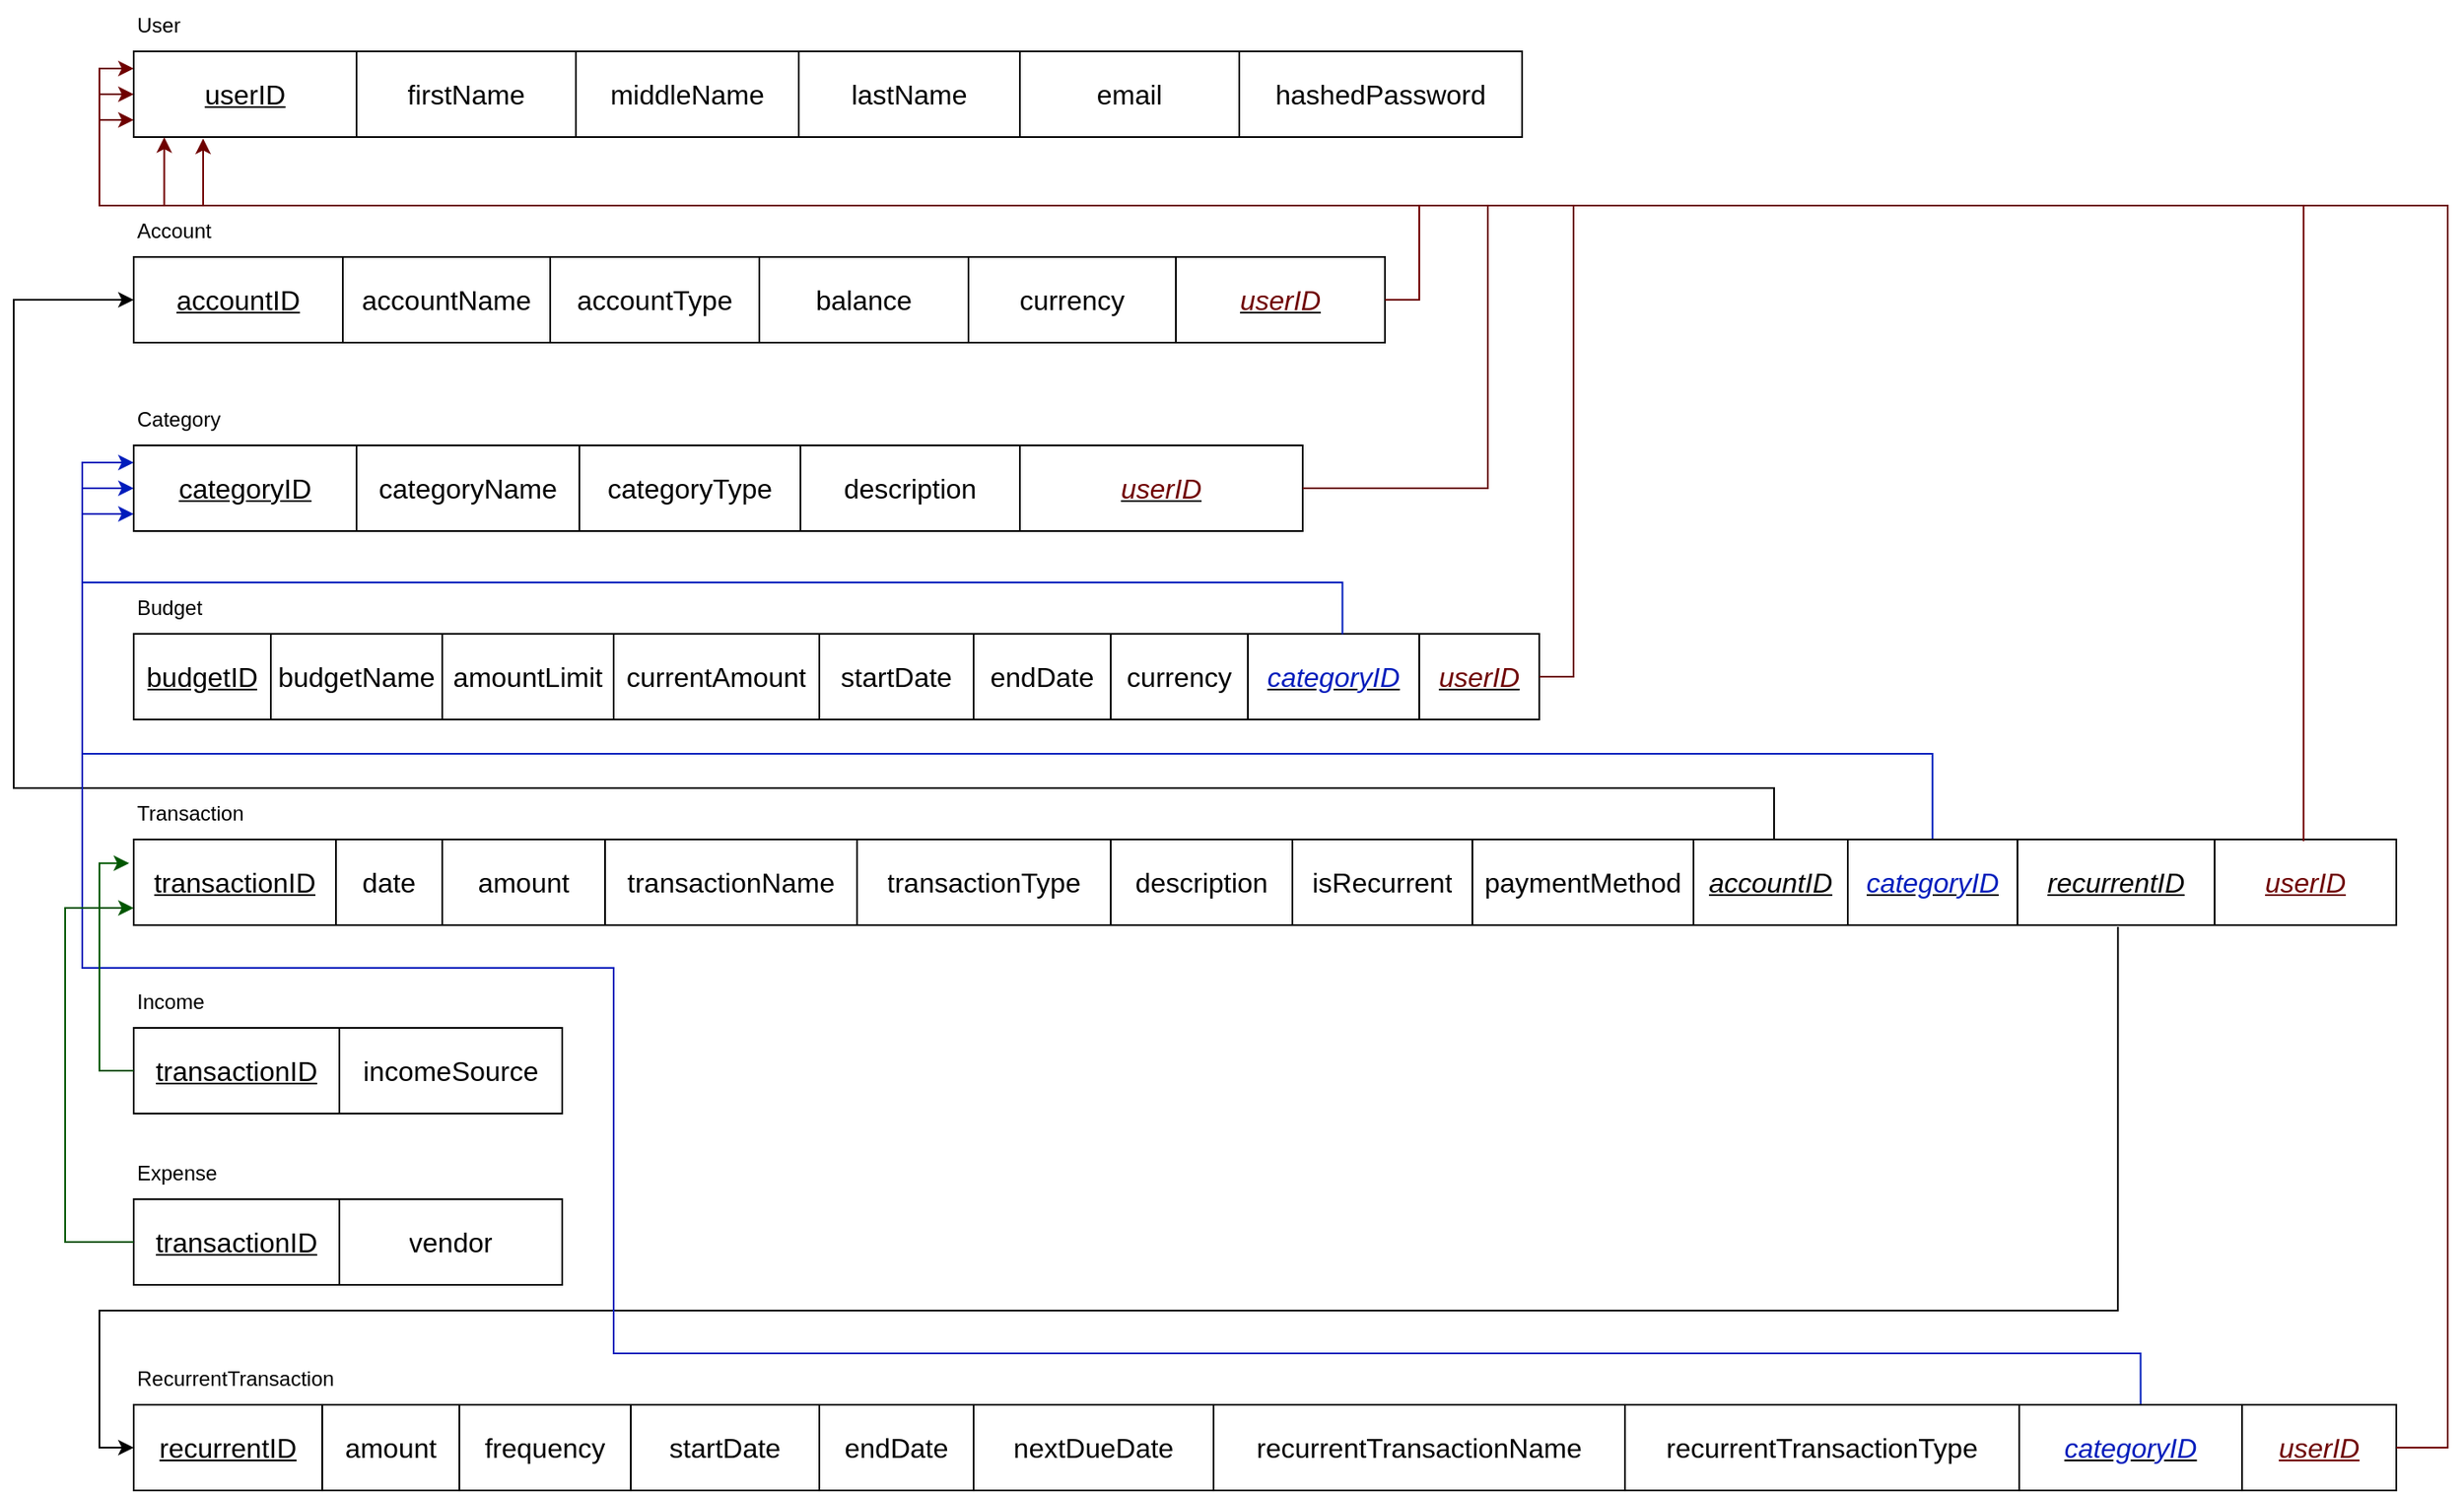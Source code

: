 <mxfile version="28.2.1">
  <diagram name="Page-1" id="-Z8uPkYC_VJc0NKGcOIi">
    <mxGraphModel dx="2951" dy="1584" grid="1" gridSize="10" guides="1" tooltips="1" connect="1" arrows="1" fold="1" page="1" pageScale="1" pageWidth="1920" pageHeight="1200" math="0" shadow="0">
      <root>
        <mxCell id="0" />
        <mxCell id="1" parent="0" />
        <mxCell id="GvEmqiyRO5GbLfrJit3r-1" value="" style="shape=table;startSize=0;container=1;collapsible=0;childLayout=tableLayout;fontSize=16;fontStyle=2" vertex="1" parent="1">
          <mxGeometry x="320" y="315" width="730" height="50" as="geometry" />
        </mxCell>
        <mxCell id="GvEmqiyRO5GbLfrJit3r-2" value="" style="shape=tableRow;horizontal=0;startSize=0;swimlaneHead=0;swimlaneBody=0;strokeColor=inherit;top=0;left=0;bottom=0;right=0;collapsible=0;dropTarget=0;fillColor=none;points=[[0,0.5],[1,0.5]];portConstraint=eastwest;fontSize=16;" vertex="1" parent="GvEmqiyRO5GbLfrJit3r-1">
          <mxGeometry width="730" height="50" as="geometry" />
        </mxCell>
        <mxCell id="GvEmqiyRO5GbLfrJit3r-3" value="&lt;font&gt;&lt;u&gt;accountID&lt;/u&gt;&lt;/font&gt;" style="shape=partialRectangle;html=1;whiteSpace=wrap;connectable=0;strokeColor=inherit;overflow=hidden;fillColor=none;top=0;left=0;bottom=0;right=0;pointerEvents=1;fontSize=16;" vertex="1" parent="GvEmqiyRO5GbLfrJit3r-2">
          <mxGeometry width="122" height="50" as="geometry">
            <mxRectangle width="122" height="50" as="alternateBounds" />
          </mxGeometry>
        </mxCell>
        <mxCell id="GvEmqiyRO5GbLfrJit3r-4" value="accountName" style="shape=partialRectangle;html=1;whiteSpace=wrap;connectable=0;strokeColor=inherit;overflow=hidden;fillColor=none;top=0;left=0;bottom=0;right=0;pointerEvents=1;fontSize=16;" vertex="1" parent="GvEmqiyRO5GbLfrJit3r-2">
          <mxGeometry x="122" width="121" height="50" as="geometry">
            <mxRectangle width="121" height="50" as="alternateBounds" />
          </mxGeometry>
        </mxCell>
        <mxCell id="GvEmqiyRO5GbLfrJit3r-5" value="accountType" style="shape=partialRectangle;html=1;whiteSpace=wrap;connectable=0;strokeColor=inherit;overflow=hidden;fillColor=none;top=0;left=0;bottom=0;right=0;pointerEvents=1;fontSize=16;" vertex="1" parent="GvEmqiyRO5GbLfrJit3r-2">
          <mxGeometry x="243" width="122" height="50" as="geometry">
            <mxRectangle width="122" height="50" as="alternateBounds" />
          </mxGeometry>
        </mxCell>
        <mxCell id="GvEmqiyRO5GbLfrJit3r-14" value="balance" style="shape=partialRectangle;html=1;whiteSpace=wrap;connectable=0;strokeColor=inherit;overflow=hidden;fillColor=none;top=0;left=0;bottom=0;right=0;pointerEvents=1;fontSize=16;" vertex="1" parent="GvEmqiyRO5GbLfrJit3r-2">
          <mxGeometry x="365" width="122" height="50" as="geometry">
            <mxRectangle width="122" height="50" as="alternateBounds" />
          </mxGeometry>
        </mxCell>
        <mxCell id="GvEmqiyRO5GbLfrJit3r-15" value="currency" style="shape=partialRectangle;html=1;whiteSpace=wrap;connectable=0;strokeColor=inherit;overflow=hidden;fillColor=none;top=0;left=0;bottom=0;right=0;pointerEvents=1;fontSize=16;" vertex="1" parent="GvEmqiyRO5GbLfrJit3r-2">
          <mxGeometry x="487" width="121" height="50" as="geometry">
            <mxRectangle width="121" height="50" as="alternateBounds" />
          </mxGeometry>
        </mxCell>
        <mxCell id="GvEmqiyRO5GbLfrJit3r-16" value="&lt;i&gt;&lt;u&gt;&lt;font style=&quot;color: rgb(111, 0, 0);&quot;&gt;userID&lt;/font&gt;&lt;/u&gt;&lt;/i&gt;" style="shape=partialRectangle;html=1;whiteSpace=wrap;connectable=0;strokeColor=inherit;overflow=hidden;fillColor=none;top=0;left=0;bottom=0;right=0;pointerEvents=1;fontSize=16;" vertex="1" parent="GvEmqiyRO5GbLfrJit3r-2">
          <mxGeometry x="608" width="122" height="50" as="geometry">
            <mxRectangle width="122" height="50" as="alternateBounds" />
          </mxGeometry>
        </mxCell>
        <mxCell id="GvEmqiyRO5GbLfrJit3r-17" value="" style="shape=table;startSize=0;container=1;collapsible=0;childLayout=tableLayout;fontSize=16;fontStyle=2" vertex="1" parent="1">
          <mxGeometry x="320" y="195" width="810" height="50" as="geometry" />
        </mxCell>
        <mxCell id="GvEmqiyRO5GbLfrJit3r-18" value="" style="shape=tableRow;horizontal=0;startSize=0;swimlaneHead=0;swimlaneBody=0;strokeColor=inherit;top=0;left=0;bottom=0;right=0;collapsible=0;dropTarget=0;fillColor=none;points=[[0,0.5],[1,0.5]];portConstraint=eastwest;fontSize=16;" vertex="1" parent="GvEmqiyRO5GbLfrJit3r-17">
          <mxGeometry width="810" height="50" as="geometry" />
        </mxCell>
        <mxCell id="GvEmqiyRO5GbLfrJit3r-19" value="&lt;u&gt;userID&lt;/u&gt;" style="shape=partialRectangle;html=1;whiteSpace=wrap;connectable=0;strokeColor=inherit;overflow=hidden;fillColor=none;top=0;left=0;bottom=0;right=0;pointerEvents=1;fontSize=16;" vertex="1" parent="GvEmqiyRO5GbLfrJit3r-18">
          <mxGeometry width="130" height="50" as="geometry">
            <mxRectangle width="130" height="50" as="alternateBounds" />
          </mxGeometry>
        </mxCell>
        <mxCell id="GvEmqiyRO5GbLfrJit3r-20" value="firstName" style="shape=partialRectangle;html=1;whiteSpace=wrap;connectable=0;strokeColor=inherit;overflow=hidden;fillColor=none;top=0;left=0;bottom=0;right=0;pointerEvents=1;fontSize=16;" vertex="1" parent="GvEmqiyRO5GbLfrJit3r-18">
          <mxGeometry x="130" width="128" height="50" as="geometry">
            <mxRectangle width="128" height="50" as="alternateBounds" />
          </mxGeometry>
        </mxCell>
        <mxCell id="GvEmqiyRO5GbLfrJit3r-21" value="middleName" style="shape=partialRectangle;html=1;whiteSpace=wrap;connectable=0;strokeColor=inherit;overflow=hidden;fillColor=none;top=0;left=0;bottom=0;right=0;pointerEvents=1;fontSize=16;" vertex="1" parent="GvEmqiyRO5GbLfrJit3r-18">
          <mxGeometry x="258" width="130" height="50" as="geometry">
            <mxRectangle width="130" height="50" as="alternateBounds" />
          </mxGeometry>
        </mxCell>
        <mxCell id="GvEmqiyRO5GbLfrJit3r-22" value="lastName" style="shape=partialRectangle;html=1;whiteSpace=wrap;connectable=0;strokeColor=inherit;overflow=hidden;fillColor=none;top=0;left=0;bottom=0;right=0;pointerEvents=1;fontSize=16;" vertex="1" parent="GvEmqiyRO5GbLfrJit3r-18">
          <mxGeometry x="388" width="129" height="50" as="geometry">
            <mxRectangle width="129" height="50" as="alternateBounds" />
          </mxGeometry>
        </mxCell>
        <mxCell id="GvEmqiyRO5GbLfrJit3r-23" value="email" style="shape=partialRectangle;html=1;whiteSpace=wrap;connectable=0;strokeColor=inherit;overflow=hidden;fillColor=none;top=0;left=0;bottom=0;right=0;pointerEvents=1;fontSize=16;" vertex="1" parent="GvEmqiyRO5GbLfrJit3r-18">
          <mxGeometry x="517" width="128" height="50" as="geometry">
            <mxRectangle width="128" height="50" as="alternateBounds" />
          </mxGeometry>
        </mxCell>
        <mxCell id="GvEmqiyRO5GbLfrJit3r-24" value="hashedPassword" style="shape=partialRectangle;html=1;whiteSpace=wrap;connectable=0;strokeColor=inherit;overflow=hidden;fillColor=none;top=0;left=0;bottom=0;right=0;pointerEvents=1;fontSize=16;" vertex="1" parent="GvEmqiyRO5GbLfrJit3r-18">
          <mxGeometry x="645" width="165" height="50" as="geometry">
            <mxRectangle width="165" height="50" as="alternateBounds" />
          </mxGeometry>
        </mxCell>
        <mxCell id="GvEmqiyRO5GbLfrJit3r-26" value="" style="shape=table;startSize=0;container=1;collapsible=0;childLayout=tableLayout;fontSize=16;fontStyle=2" vertex="1" parent="1">
          <mxGeometry x="320" y="425" width="682" height="50" as="geometry" />
        </mxCell>
        <mxCell id="GvEmqiyRO5GbLfrJit3r-27" value="" style="shape=tableRow;horizontal=0;startSize=0;swimlaneHead=0;swimlaneBody=0;strokeColor=inherit;top=0;left=0;bottom=0;right=0;collapsible=0;dropTarget=0;fillColor=none;points=[[0,0.5],[1,0.5]];portConstraint=eastwest;fontSize=16;" vertex="1" parent="GvEmqiyRO5GbLfrJit3r-26">
          <mxGeometry width="682" height="50" as="geometry" />
        </mxCell>
        <mxCell id="GvEmqiyRO5GbLfrJit3r-28" value="&lt;u&gt;categoryID&lt;/u&gt;" style="shape=partialRectangle;html=1;whiteSpace=wrap;connectable=0;strokeColor=inherit;overflow=hidden;fillColor=none;top=0;left=0;bottom=0;right=0;pointerEvents=1;fontSize=16;" vertex="1" parent="GvEmqiyRO5GbLfrJit3r-27">
          <mxGeometry width="130" height="50" as="geometry">
            <mxRectangle width="130" height="50" as="alternateBounds" />
          </mxGeometry>
        </mxCell>
        <mxCell id="GvEmqiyRO5GbLfrJit3r-30" value="categoryName" style="shape=partialRectangle;html=1;whiteSpace=wrap;connectable=0;strokeColor=inherit;overflow=hidden;fillColor=none;top=0;left=0;bottom=0;right=0;pointerEvents=1;fontSize=16;" vertex="1" parent="GvEmqiyRO5GbLfrJit3r-27">
          <mxGeometry x="130" width="130" height="50" as="geometry">
            <mxRectangle width="130" height="50" as="alternateBounds" />
          </mxGeometry>
        </mxCell>
        <mxCell id="GvEmqiyRO5GbLfrJit3r-31" value="categoryType" style="shape=partialRectangle;html=1;whiteSpace=wrap;connectable=0;strokeColor=inherit;overflow=hidden;fillColor=none;top=0;left=0;bottom=0;right=0;pointerEvents=1;fontSize=16;" vertex="1" parent="GvEmqiyRO5GbLfrJit3r-27">
          <mxGeometry x="260" width="129" height="50" as="geometry">
            <mxRectangle width="129" height="50" as="alternateBounds" />
          </mxGeometry>
        </mxCell>
        <mxCell id="GvEmqiyRO5GbLfrJit3r-32" value="description" style="shape=partialRectangle;html=1;whiteSpace=wrap;connectable=0;strokeColor=inherit;overflow=hidden;fillColor=none;top=0;left=0;bottom=0;right=0;pointerEvents=1;fontSize=16;" vertex="1" parent="GvEmqiyRO5GbLfrJit3r-27">
          <mxGeometry x="389" width="128" height="50" as="geometry">
            <mxRectangle width="128" height="50" as="alternateBounds" />
          </mxGeometry>
        </mxCell>
        <mxCell id="GvEmqiyRO5GbLfrJit3r-33" value="&lt;i&gt;&lt;u&gt;&lt;font style=&quot;color: rgb(111, 0, 0);&quot;&gt;userID&lt;/font&gt;&lt;/u&gt;&lt;/i&gt;" style="shape=partialRectangle;html=1;whiteSpace=wrap;connectable=0;strokeColor=inherit;overflow=hidden;fillColor=none;top=0;left=0;bottom=0;right=0;pointerEvents=1;fontSize=16;" vertex="1" parent="GvEmqiyRO5GbLfrJit3r-27">
          <mxGeometry x="517" width="165" height="50" as="geometry">
            <mxRectangle width="165" height="50" as="alternateBounds" />
          </mxGeometry>
        </mxCell>
        <mxCell id="GvEmqiyRO5GbLfrJit3r-34" value="" style="shape=table;startSize=0;container=1;collapsible=0;childLayout=tableLayout;fontSize=16;fontStyle=0" vertex="1" parent="1">
          <mxGeometry x="320" y="535" width="820" height="50" as="geometry" />
        </mxCell>
        <mxCell id="GvEmqiyRO5GbLfrJit3r-35" value="" style="shape=tableRow;horizontal=0;startSize=0;swimlaneHead=0;swimlaneBody=0;strokeColor=inherit;top=0;left=0;bottom=0;right=0;collapsible=0;dropTarget=0;fillColor=none;points=[[0,0.5],[1,0.5]];portConstraint=eastwest;fontSize=16;" vertex="1" parent="GvEmqiyRO5GbLfrJit3r-34">
          <mxGeometry width="820" height="50" as="geometry" />
        </mxCell>
        <mxCell id="GvEmqiyRO5GbLfrJit3r-36" value="&lt;u&gt;budgetID&lt;/u&gt;" style="shape=partialRectangle;html=1;whiteSpace=wrap;connectable=0;strokeColor=inherit;overflow=hidden;fillColor=none;top=0;left=0;bottom=0;right=0;pointerEvents=1;fontSize=16;" vertex="1" parent="GvEmqiyRO5GbLfrJit3r-35">
          <mxGeometry width="80" height="50" as="geometry">
            <mxRectangle width="80" height="50" as="alternateBounds" />
          </mxGeometry>
        </mxCell>
        <mxCell id="GvEmqiyRO5GbLfrJit3r-37" value="budgetName" style="shape=partialRectangle;html=1;whiteSpace=wrap;connectable=0;strokeColor=inherit;overflow=hidden;fillColor=none;top=0;left=0;bottom=0;right=0;pointerEvents=1;fontSize=16;" vertex="1" parent="GvEmqiyRO5GbLfrJit3r-35">
          <mxGeometry x="80" width="100" height="50" as="geometry">
            <mxRectangle width="100" height="50" as="alternateBounds" />
          </mxGeometry>
        </mxCell>
        <mxCell id="GvEmqiyRO5GbLfrJit3r-38" value="amountLimit" style="shape=partialRectangle;html=1;whiteSpace=wrap;connectable=0;strokeColor=inherit;overflow=hidden;fillColor=none;top=0;left=0;bottom=0;right=0;pointerEvents=1;fontSize=16;" vertex="1" parent="GvEmqiyRO5GbLfrJit3r-35">
          <mxGeometry x="180" width="100" height="50" as="geometry">
            <mxRectangle width="100" height="50" as="alternateBounds" />
          </mxGeometry>
        </mxCell>
        <mxCell id="GvEmqiyRO5GbLfrJit3r-39" value="currentAmount" style="shape=partialRectangle;html=1;whiteSpace=wrap;connectable=0;strokeColor=inherit;overflow=hidden;fillColor=none;top=0;left=0;bottom=0;right=0;pointerEvents=1;fontSize=16;" vertex="1" parent="GvEmqiyRO5GbLfrJit3r-35">
          <mxGeometry x="280" width="120" height="50" as="geometry">
            <mxRectangle width="120" height="50" as="alternateBounds" />
          </mxGeometry>
        </mxCell>
        <mxCell id="GvEmqiyRO5GbLfrJit3r-40" value="startDate" style="shape=partialRectangle;html=1;whiteSpace=wrap;connectable=0;strokeColor=inherit;overflow=hidden;fillColor=none;top=0;left=0;bottom=0;right=0;pointerEvents=1;fontSize=16;" vertex="1" parent="GvEmqiyRO5GbLfrJit3r-35">
          <mxGeometry x="400" width="90" height="50" as="geometry">
            <mxRectangle width="90" height="50" as="alternateBounds" />
          </mxGeometry>
        </mxCell>
        <mxCell id="GvEmqiyRO5GbLfrJit3r-41" value="endDate" style="shape=partialRectangle;html=1;whiteSpace=wrap;connectable=0;strokeColor=inherit;overflow=hidden;fillColor=none;top=0;left=0;bottom=0;right=0;pointerEvents=1;fontSize=16;" vertex="1" parent="GvEmqiyRO5GbLfrJit3r-35">
          <mxGeometry x="490" width="80" height="50" as="geometry">
            <mxRectangle width="80" height="50" as="alternateBounds" />
          </mxGeometry>
        </mxCell>
        <mxCell id="GvEmqiyRO5GbLfrJit3r-42" value="currency" style="shape=partialRectangle;html=1;whiteSpace=wrap;connectable=0;strokeColor=inherit;overflow=hidden;fillColor=none;top=0;left=0;bottom=0;right=0;pointerEvents=1;fontSize=16;" vertex="1" parent="GvEmqiyRO5GbLfrJit3r-35">
          <mxGeometry x="570" width="80" height="50" as="geometry">
            <mxRectangle width="80" height="50" as="alternateBounds" />
          </mxGeometry>
        </mxCell>
        <mxCell id="GvEmqiyRO5GbLfrJit3r-43" value="&lt;i&gt;&lt;u&gt;&lt;font style=&quot;color: rgb(0, 29, 188);&quot;&gt;categoryID&lt;/font&gt;&lt;/u&gt;&lt;/i&gt;" style="shape=partialRectangle;html=1;whiteSpace=wrap;connectable=0;strokeColor=inherit;overflow=hidden;fillColor=none;top=0;left=0;bottom=0;right=0;pointerEvents=1;fontSize=16;" vertex="1" parent="GvEmqiyRO5GbLfrJit3r-35">
          <mxGeometry x="650" width="100" height="50" as="geometry">
            <mxRectangle width="100" height="50" as="alternateBounds" />
          </mxGeometry>
        </mxCell>
        <mxCell id="GvEmqiyRO5GbLfrJit3r-44" value="&lt;i&gt;&lt;u&gt;&lt;font style=&quot;color: rgb(111, 0, 0);&quot;&gt;userID&lt;/font&gt;&lt;/u&gt;&lt;/i&gt;" style="shape=partialRectangle;html=1;whiteSpace=wrap;connectable=0;strokeColor=inherit;overflow=hidden;fillColor=none;top=0;left=0;bottom=0;right=0;pointerEvents=1;fontSize=16;" vertex="1" parent="GvEmqiyRO5GbLfrJit3r-35">
          <mxGeometry x="750" width="70" height="50" as="geometry">
            <mxRectangle width="70" height="50" as="alternateBounds" />
          </mxGeometry>
        </mxCell>
        <mxCell id="GvEmqiyRO5GbLfrJit3r-106" style="edgeStyle=orthogonalEdgeStyle;rounded=0;orthogonalLoop=1;jettySize=auto;html=1;exitX=0.877;exitY=1.02;exitDx=0;exitDy=0;exitPerimeter=0;" edge="1" parent="1" source="GvEmqiyRO5GbLfrJit3r-46" target="GvEmqiyRO5GbLfrJit3r-84">
          <mxGeometry relative="1" as="geometry">
            <Array as="points">
              <mxPoint x="1478" y="930" />
              <mxPoint x="300" y="930" />
              <mxPoint x="300" y="1010" />
            </Array>
          </mxGeometry>
        </mxCell>
        <mxCell id="GvEmqiyRO5GbLfrJit3r-107" style="edgeStyle=orthogonalEdgeStyle;rounded=0;orthogonalLoop=1;jettySize=auto;html=1;entryX=0;entryY=0.2;entryDx=0;entryDy=0;exitX=0.795;exitY=0.004;exitDx=0;exitDy=0;exitPerimeter=0;entryPerimeter=0;fillColor=#0050ef;strokeColor=#001DBC;" edge="1" parent="1" source="GvEmqiyRO5GbLfrJit3r-46" target="GvEmqiyRO5GbLfrJit3r-27">
          <mxGeometry relative="1" as="geometry">
            <Array as="points">
              <mxPoint x="1369" y="605" />
              <mxPoint x="290" y="605" />
              <mxPoint x="290" y="435" />
            </Array>
          </mxGeometry>
        </mxCell>
        <mxCell id="GvEmqiyRO5GbLfrJit3r-109" style="edgeStyle=orthogonalEdgeStyle;rounded=0;orthogonalLoop=1;jettySize=auto;html=1;entryX=0;entryY=0.5;entryDx=0;entryDy=0;exitX=0.725;exitY=0.016;exitDx=0;exitDy=0;exitPerimeter=0;" edge="1" parent="1" source="GvEmqiyRO5GbLfrJit3r-46" target="GvEmqiyRO5GbLfrJit3r-2">
          <mxGeometry relative="1" as="geometry">
            <Array as="points">
              <mxPoint x="1277" y="625" />
              <mxPoint x="250" y="625" />
              <mxPoint x="250" y="340" />
            </Array>
          </mxGeometry>
        </mxCell>
        <mxCell id="GvEmqiyRO5GbLfrJit3r-45" value="" style="shape=table;startSize=0;container=1;collapsible=0;childLayout=tableLayout;fontSize=16;fontStyle=0" vertex="1" parent="1">
          <mxGeometry x="320" y="655" width="1320" height="50" as="geometry" />
        </mxCell>
        <mxCell id="GvEmqiyRO5GbLfrJit3r-46" value="" style="shape=tableRow;horizontal=0;startSize=0;swimlaneHead=0;swimlaneBody=0;strokeColor=inherit;top=0;left=0;bottom=0;right=0;collapsible=0;dropTarget=0;fillColor=none;points=[[0,0.5],[1,0.5]];portConstraint=eastwest;fontSize=16;" vertex="1" parent="GvEmqiyRO5GbLfrJit3r-45">
          <mxGeometry width="1320" height="50" as="geometry" />
        </mxCell>
        <mxCell id="GvEmqiyRO5GbLfrJit3r-47" value="&lt;u&gt;transactionID&lt;/u&gt;" style="shape=partialRectangle;html=1;whiteSpace=wrap;connectable=0;strokeColor=inherit;overflow=hidden;fillColor=none;top=0;left=0;bottom=0;right=0;pointerEvents=1;fontSize=16;" vertex="1" parent="GvEmqiyRO5GbLfrJit3r-46">
          <mxGeometry width="118" height="50" as="geometry">
            <mxRectangle width="118" height="50" as="alternateBounds" />
          </mxGeometry>
        </mxCell>
        <mxCell id="GvEmqiyRO5GbLfrJit3r-48" value="date" style="shape=partialRectangle;html=1;whiteSpace=wrap;connectable=0;strokeColor=inherit;overflow=hidden;fillColor=none;top=0;left=0;bottom=0;right=0;pointerEvents=1;fontSize=16;" vertex="1" parent="GvEmqiyRO5GbLfrJit3r-46">
          <mxGeometry x="118" width="62" height="50" as="geometry">
            <mxRectangle width="62" height="50" as="alternateBounds" />
          </mxGeometry>
        </mxCell>
        <mxCell id="GvEmqiyRO5GbLfrJit3r-49" value="amount" style="shape=partialRectangle;html=1;whiteSpace=wrap;connectable=0;strokeColor=inherit;overflow=hidden;fillColor=none;top=0;left=0;bottom=0;right=0;pointerEvents=1;fontSize=16;" vertex="1" parent="GvEmqiyRO5GbLfrJit3r-46">
          <mxGeometry x="180" width="95" height="50" as="geometry">
            <mxRectangle width="95" height="50" as="alternateBounds" />
          </mxGeometry>
        </mxCell>
        <mxCell id="GvEmqiyRO5GbLfrJit3r-50" value="transactionName" style="shape=partialRectangle;html=1;whiteSpace=wrap;connectable=0;strokeColor=inherit;overflow=hidden;fillColor=none;top=0;left=0;bottom=0;right=0;pointerEvents=1;fontSize=16;" vertex="1" parent="GvEmqiyRO5GbLfrJit3r-46">
          <mxGeometry x="275" width="147" height="50" as="geometry">
            <mxRectangle width="147" height="50" as="alternateBounds" />
          </mxGeometry>
        </mxCell>
        <mxCell id="GvEmqiyRO5GbLfrJit3r-51" value="transactionType" style="shape=partialRectangle;html=1;whiteSpace=wrap;connectable=0;strokeColor=inherit;overflow=hidden;fillColor=none;top=0;left=0;bottom=0;right=0;pointerEvents=1;fontSize=16;" vertex="1" parent="GvEmqiyRO5GbLfrJit3r-46">
          <mxGeometry x="422" width="148" height="50" as="geometry">
            <mxRectangle width="148" height="50" as="alternateBounds" />
          </mxGeometry>
        </mxCell>
        <mxCell id="GvEmqiyRO5GbLfrJit3r-52" value="description" style="shape=partialRectangle;html=1;whiteSpace=wrap;connectable=0;strokeColor=inherit;overflow=hidden;fillColor=none;top=0;left=0;bottom=0;right=0;pointerEvents=1;fontSize=16;" vertex="1" parent="GvEmqiyRO5GbLfrJit3r-46">
          <mxGeometry x="570" width="106" height="50" as="geometry">
            <mxRectangle width="106" height="50" as="alternateBounds" />
          </mxGeometry>
        </mxCell>
        <mxCell id="GvEmqiyRO5GbLfrJit3r-114" value="isRecurrent" style="shape=partialRectangle;html=1;whiteSpace=wrap;connectable=0;strokeColor=inherit;overflow=hidden;fillColor=none;top=0;left=0;bottom=0;right=0;pointerEvents=1;fontSize=16;" vertex="1" parent="GvEmqiyRO5GbLfrJit3r-46">
          <mxGeometry x="676" width="105" height="50" as="geometry">
            <mxRectangle width="105" height="50" as="alternateBounds" />
          </mxGeometry>
        </mxCell>
        <mxCell id="GvEmqiyRO5GbLfrJit3r-113" value="paymentMethod" style="shape=partialRectangle;html=1;whiteSpace=wrap;connectable=0;strokeColor=inherit;overflow=hidden;fillColor=none;top=0;left=0;bottom=0;right=0;pointerEvents=1;fontSize=16;" vertex="1" parent="GvEmqiyRO5GbLfrJit3r-46">
          <mxGeometry x="781" width="129" height="50" as="geometry">
            <mxRectangle width="129" height="50" as="alternateBounds" />
          </mxGeometry>
        </mxCell>
        <mxCell id="GvEmqiyRO5GbLfrJit3r-53" value="&lt;i style=&quot;&quot;&gt;&lt;u style=&quot;&quot;&gt;accountID&lt;/u&gt;&lt;/i&gt;" style="shape=partialRectangle;html=1;whiteSpace=wrap;connectable=0;strokeColor=inherit;overflow=hidden;fillColor=none;top=0;left=0;bottom=0;right=0;pointerEvents=1;fontSize=16;" vertex="1" parent="GvEmqiyRO5GbLfrJit3r-46">
          <mxGeometry x="910" width="90" height="50" as="geometry">
            <mxRectangle width="90" height="50" as="alternateBounds" />
          </mxGeometry>
        </mxCell>
        <mxCell id="GvEmqiyRO5GbLfrJit3r-54" value="&lt;i&gt;&lt;u&gt;&lt;font style=&quot;color: rgb(0, 29, 188);&quot;&gt;categoryID&lt;/font&gt;&lt;/u&gt;&lt;/i&gt;" style="shape=partialRectangle;html=1;whiteSpace=wrap;connectable=0;strokeColor=inherit;overflow=hidden;fillColor=none;top=0;left=0;bottom=0;right=0;pointerEvents=1;fontSize=16;" vertex="1" parent="GvEmqiyRO5GbLfrJit3r-46">
          <mxGeometry x="1000" width="99" height="50" as="geometry">
            <mxRectangle width="99" height="50" as="alternateBounds" />
          </mxGeometry>
        </mxCell>
        <mxCell id="GvEmqiyRO5GbLfrJit3r-55" value="&lt;u&gt;&lt;i&gt;recurrentID&lt;/i&gt;&lt;/u&gt;" style="shape=partialRectangle;html=1;whiteSpace=wrap;connectable=0;strokeColor=inherit;overflow=hidden;fillColor=none;top=0;left=0;bottom=0;right=0;pointerEvents=1;fontSize=16;" vertex="1" parent="GvEmqiyRO5GbLfrJit3r-46">
          <mxGeometry x="1099" width="115" height="50" as="geometry">
            <mxRectangle width="115" height="50" as="alternateBounds" />
          </mxGeometry>
        </mxCell>
        <mxCell id="GvEmqiyRO5GbLfrJit3r-62" value="&lt;span style=&quot;font-family: monospace; font-size: 0px; text-align: start; text-wrap-mode: nowrap;&quot;&gt;&lt;font style=&quot;color: rgb(111, 0, 0);&quot;&gt;&lt;i style=&quot;font-family: Helvetica; font-size: 16px; text-align: center; text-wrap-mode: wrap;&quot;&gt;&lt;u style=&quot;&quot;&gt;userID&lt;/u&gt;&lt;/i&gt;3CmxGraphModel%3E%3Croot%3E%3CmxCell%20id%3D%220%22%2F%3E%3CmxCell%20id%3D%221%22%20parent%3D%220%22%2F%3E%3CmxCell%20id%3D%222%22%20value%3D%22%26lt%3Bi%26gt%3B%26lt%3Bu%26gt%3BuserID%26lt%3B%2Fu%26gt%3B%26lt%3B%2Fi%26gt%3B%22%20style%3D%22shape%3DpartialRectangle%3Bhtml%3D1%3BwhiteSpace%3Dwrap%3Bconnectable%3D0%3BstrokeColor%3Dinherit%3Boverflow%3Dhidden%3BfillColor%3Dnone%3Btop%3D0%3Bleft%3D0%3Bbottom%3D0%3Bright%3D0%3BpointerEvents%3D1%3BfontSize%3D16%3B%22%20vertex%3D%221%22%20parent%3D%221%22%3E%3CmxGeometry%20x%3D%22881%22%20y%3D%22550%22%20width%3D%2279%22%20height%3D%2250%22%20as%3D%22geometry%22%3E%3CmxRectangle%20width%3D%2279%22%20height%3D%2250%22%20as%3D%22alternateBounds%22%2F%3E%3C%2FmxGeometry%3E%3C%2FmxCell%3E%3C%2Froot%3E%3C%2FmxGraphModel%3E&lt;/font&gt;&lt;/span&gt;" style="shape=partialRectangle;html=1;whiteSpace=wrap;connectable=0;strokeColor=inherit;overflow=hidden;fillColor=none;top=0;left=0;bottom=0;right=0;pointerEvents=1;fontSize=16;" vertex="1" parent="GvEmqiyRO5GbLfrJit3r-46">
          <mxGeometry x="1214" width="106" height="50" as="geometry">
            <mxRectangle width="106" height="50" as="alternateBounds" />
          </mxGeometry>
        </mxCell>
        <mxCell id="GvEmqiyRO5GbLfrJit3r-56" value="Account" style="text;html=1;align=left;verticalAlign=middle;resizable=0;points=[];autosize=1;strokeColor=none;fillColor=none;" vertex="1" parent="1">
          <mxGeometry x="320" y="285" width="70" height="30" as="geometry" />
        </mxCell>
        <mxCell id="GvEmqiyRO5GbLfrJit3r-58" value="User" style="text;html=1;align=left;verticalAlign=middle;resizable=0;points=[];autosize=1;strokeColor=none;fillColor=none;" vertex="1" parent="1">
          <mxGeometry x="320" y="165" width="50" height="30" as="geometry" />
        </mxCell>
        <mxCell id="GvEmqiyRO5GbLfrJit3r-59" value="Category" style="text;html=1;align=left;verticalAlign=middle;resizable=0;points=[];autosize=1;strokeColor=none;fillColor=none;" vertex="1" parent="1">
          <mxGeometry x="320" y="395" width="70" height="30" as="geometry" />
        </mxCell>
        <mxCell id="GvEmqiyRO5GbLfrJit3r-60" value="Budget" style="text;html=1;align=left;verticalAlign=middle;resizable=0;points=[];autosize=1;strokeColor=none;fillColor=none;" vertex="1" parent="1">
          <mxGeometry x="320" y="505" width="60" height="30" as="geometry" />
        </mxCell>
        <mxCell id="GvEmqiyRO5GbLfrJit3r-61" value="Transaction" style="text;html=1;align=left;verticalAlign=middle;resizable=0;points=[];autosize=1;strokeColor=none;fillColor=none;" vertex="1" parent="1">
          <mxGeometry x="320" y="625" width="90" height="30" as="geometry" />
        </mxCell>
        <mxCell id="GvEmqiyRO5GbLfrJit3r-64" value="Income" style="text;html=1;align=left;verticalAlign=middle;resizable=0;points=[];autosize=1;strokeColor=none;fillColor=none;" vertex="1" parent="1">
          <mxGeometry x="320" y="735" width="60" height="30" as="geometry" />
        </mxCell>
        <mxCell id="GvEmqiyRO5GbLfrJit3r-66" value="" style="shape=table;startSize=0;container=1;collapsible=0;childLayout=tableLayout;fontSize=16;fontStyle=0" vertex="1" parent="1">
          <mxGeometry x="320" y="765" width="250" height="50" as="geometry" />
        </mxCell>
        <mxCell id="GvEmqiyRO5GbLfrJit3r-67" value="" style="shape=tableRow;horizontal=0;startSize=0;swimlaneHead=0;swimlaneBody=0;strokeColor=inherit;top=0;left=0;bottom=0;right=0;collapsible=0;dropTarget=0;fillColor=none;points=[[0,0.5],[1,0.5]];portConstraint=eastwest;fontSize=16;" vertex="1" parent="GvEmqiyRO5GbLfrJit3r-66">
          <mxGeometry width="250" height="50" as="geometry" />
        </mxCell>
        <mxCell id="GvEmqiyRO5GbLfrJit3r-68" value="&lt;u&gt;transactionID&lt;/u&gt;" style="shape=partialRectangle;html=1;whiteSpace=wrap;connectable=0;strokeColor=inherit;overflow=hidden;fillColor=none;top=0;left=0;bottom=0;right=0;pointerEvents=1;fontSize=16;" vertex="1" parent="GvEmqiyRO5GbLfrJit3r-67">
          <mxGeometry width="120" height="50" as="geometry">
            <mxRectangle width="120" height="50" as="alternateBounds" />
          </mxGeometry>
        </mxCell>
        <mxCell id="GvEmqiyRO5GbLfrJit3r-69" value="incomeSource" style="shape=partialRectangle;html=1;whiteSpace=wrap;connectable=0;strokeColor=inherit;overflow=hidden;fillColor=none;top=0;left=0;bottom=0;right=0;pointerEvents=1;fontSize=16;" vertex="1" parent="GvEmqiyRO5GbLfrJit3r-67">
          <mxGeometry x="120" width="130" height="50" as="geometry">
            <mxRectangle width="130" height="50" as="alternateBounds" />
          </mxGeometry>
        </mxCell>
        <mxCell id="GvEmqiyRO5GbLfrJit3r-78" value="Expense" style="text;html=1;align=left;verticalAlign=middle;resizable=0;points=[];autosize=1;strokeColor=none;fillColor=none;" vertex="1" parent="1">
          <mxGeometry x="320" y="835" width="70" height="30" as="geometry" />
        </mxCell>
        <mxCell id="GvEmqiyRO5GbLfrJit3r-79" value="" style="shape=table;startSize=0;container=1;collapsible=0;childLayout=tableLayout;fontSize=16;fontStyle=0" vertex="1" parent="1">
          <mxGeometry x="320" y="865" width="250" height="50" as="geometry" />
        </mxCell>
        <mxCell id="GvEmqiyRO5GbLfrJit3r-80" value="" style="shape=tableRow;horizontal=0;startSize=0;swimlaneHead=0;swimlaneBody=0;strokeColor=inherit;top=0;left=0;bottom=0;right=0;collapsible=0;dropTarget=0;fillColor=none;points=[[0,0.5],[1,0.5]];portConstraint=eastwest;fontSize=16;" vertex="1" parent="GvEmqiyRO5GbLfrJit3r-79">
          <mxGeometry width="250" height="50" as="geometry" />
        </mxCell>
        <mxCell id="GvEmqiyRO5GbLfrJit3r-81" value="&lt;u&gt;transactionID&lt;/u&gt;" style="shape=partialRectangle;html=1;whiteSpace=wrap;connectable=0;strokeColor=inherit;overflow=hidden;fillColor=none;top=0;left=0;bottom=0;right=0;pointerEvents=1;fontSize=16;" vertex="1" parent="GvEmqiyRO5GbLfrJit3r-80">
          <mxGeometry width="120" height="50" as="geometry">
            <mxRectangle width="120" height="50" as="alternateBounds" />
          </mxGeometry>
        </mxCell>
        <mxCell id="GvEmqiyRO5GbLfrJit3r-82" value="vendor" style="shape=partialRectangle;html=1;whiteSpace=wrap;connectable=0;strokeColor=inherit;overflow=hidden;fillColor=none;top=0;left=0;bottom=0;right=0;pointerEvents=1;fontSize=16;" vertex="1" parent="GvEmqiyRO5GbLfrJit3r-80">
          <mxGeometry x="120" width="130" height="50" as="geometry">
            <mxRectangle width="130" height="50" as="alternateBounds" />
          </mxGeometry>
        </mxCell>
        <mxCell id="GvEmqiyRO5GbLfrJit3r-110" style="edgeStyle=orthogonalEdgeStyle;rounded=0;orthogonalLoop=1;jettySize=auto;html=1;entryX=0;entryY=0.5;entryDx=0;entryDy=0;exitX=0.887;exitY=0.012;exitDx=0;exitDy=0;exitPerimeter=0;fillColor=#0050ef;strokeColor=#001DBC;" edge="1" parent="1" source="GvEmqiyRO5GbLfrJit3r-84" target="GvEmqiyRO5GbLfrJit3r-27">
          <mxGeometry relative="1" as="geometry">
            <Array as="points">
              <mxPoint x="1491" y="955" />
              <mxPoint x="600" y="955" />
              <mxPoint x="600" y="730" />
              <mxPoint x="290" y="730" />
              <mxPoint x="290" y="450" />
            </Array>
          </mxGeometry>
        </mxCell>
        <mxCell id="GvEmqiyRO5GbLfrJit3r-83" value="" style="shape=table;startSize=0;container=1;collapsible=0;childLayout=tableLayout;fontSize=16;fontStyle=0" vertex="1" parent="1">
          <mxGeometry x="320" y="985" width="1320" height="50" as="geometry" />
        </mxCell>
        <mxCell id="GvEmqiyRO5GbLfrJit3r-84" value="" style="shape=tableRow;horizontal=0;startSize=0;swimlaneHead=0;swimlaneBody=0;strokeColor=inherit;top=0;left=0;bottom=0;right=0;collapsible=0;dropTarget=0;fillColor=none;points=[[0,0.5],[1,0.5]];portConstraint=eastwest;fontSize=16;" vertex="1" parent="GvEmqiyRO5GbLfrJit3r-83">
          <mxGeometry width="1320" height="50" as="geometry" />
        </mxCell>
        <mxCell id="GvEmqiyRO5GbLfrJit3r-85" value="&lt;u&gt;recurrentID&lt;/u&gt;" style="shape=partialRectangle;html=1;whiteSpace=wrap;connectable=0;strokeColor=inherit;overflow=hidden;fillColor=none;top=0;left=0;bottom=0;right=0;pointerEvents=1;fontSize=16;" vertex="1" parent="GvEmqiyRO5GbLfrJit3r-84">
          <mxGeometry width="110" height="50" as="geometry">
            <mxRectangle width="110" height="50" as="alternateBounds" />
          </mxGeometry>
        </mxCell>
        <mxCell id="GvEmqiyRO5GbLfrJit3r-86" value="amount" style="shape=partialRectangle;html=1;whiteSpace=wrap;connectable=0;strokeColor=inherit;overflow=hidden;fillColor=none;top=0;left=0;bottom=0;right=0;pointerEvents=1;fontSize=16;" vertex="1" parent="GvEmqiyRO5GbLfrJit3r-84">
          <mxGeometry x="110" width="80" height="50" as="geometry">
            <mxRectangle width="80" height="50" as="alternateBounds" />
          </mxGeometry>
        </mxCell>
        <mxCell id="GvEmqiyRO5GbLfrJit3r-87" value="frequency" style="shape=partialRectangle;html=1;whiteSpace=wrap;connectable=0;strokeColor=inherit;overflow=hidden;fillColor=none;top=0;left=0;bottom=0;right=0;pointerEvents=1;fontSize=16;" vertex="1" parent="GvEmqiyRO5GbLfrJit3r-84">
          <mxGeometry x="190" width="100" height="50" as="geometry">
            <mxRectangle width="100" height="50" as="alternateBounds" />
          </mxGeometry>
        </mxCell>
        <mxCell id="GvEmqiyRO5GbLfrJit3r-88" value="startDate" style="shape=partialRectangle;html=1;whiteSpace=wrap;connectable=0;strokeColor=inherit;overflow=hidden;fillColor=none;top=0;left=0;bottom=0;right=0;pointerEvents=1;fontSize=16;" vertex="1" parent="GvEmqiyRO5GbLfrJit3r-84">
          <mxGeometry x="290" width="110" height="50" as="geometry">
            <mxRectangle width="110" height="50" as="alternateBounds" />
          </mxGeometry>
        </mxCell>
        <mxCell id="GvEmqiyRO5GbLfrJit3r-89" value="endDate" style="shape=partialRectangle;html=1;whiteSpace=wrap;connectable=0;strokeColor=inherit;overflow=hidden;fillColor=none;top=0;left=0;bottom=0;right=0;pointerEvents=1;fontSize=16;" vertex="1" parent="GvEmqiyRO5GbLfrJit3r-84">
          <mxGeometry x="400" width="90" height="50" as="geometry">
            <mxRectangle width="90" height="50" as="alternateBounds" />
          </mxGeometry>
        </mxCell>
        <mxCell id="GvEmqiyRO5GbLfrJit3r-90" value="nextDueDate" style="shape=partialRectangle;html=1;whiteSpace=wrap;connectable=0;strokeColor=inherit;overflow=hidden;fillColor=none;top=0;left=0;bottom=0;right=0;pointerEvents=1;fontSize=16;" vertex="1" parent="GvEmqiyRO5GbLfrJit3r-84">
          <mxGeometry x="490" width="140" height="50" as="geometry">
            <mxRectangle width="140" height="50" as="alternateBounds" />
          </mxGeometry>
        </mxCell>
        <mxCell id="GvEmqiyRO5GbLfrJit3r-97" value="recurrentTransactionName" style="shape=partialRectangle;html=1;whiteSpace=wrap;connectable=0;strokeColor=inherit;overflow=hidden;fillColor=none;top=0;left=0;bottom=0;right=0;pointerEvents=1;fontSize=16;" vertex="1" parent="GvEmqiyRO5GbLfrJit3r-84">
          <mxGeometry x="630" width="240" height="50" as="geometry">
            <mxRectangle width="240" height="50" as="alternateBounds" />
          </mxGeometry>
        </mxCell>
        <mxCell id="GvEmqiyRO5GbLfrJit3r-92" value="recurrentTransactionType" style="shape=partialRectangle;html=1;whiteSpace=wrap;connectable=0;strokeColor=inherit;overflow=hidden;fillColor=none;top=0;left=0;bottom=0;right=0;pointerEvents=1;fontSize=16;" vertex="1" parent="GvEmqiyRO5GbLfrJit3r-84">
          <mxGeometry x="870" width="230" height="50" as="geometry">
            <mxRectangle width="230" height="50" as="alternateBounds" />
          </mxGeometry>
        </mxCell>
        <mxCell id="GvEmqiyRO5GbLfrJit3r-93" value="&lt;u&gt;&lt;i&gt;&lt;font style=&quot;color: rgb(0, 29, 188);&quot;&gt;categoryID&lt;/font&gt;&lt;/i&gt;&lt;/u&gt;" style="shape=partialRectangle;html=1;whiteSpace=wrap;connectable=0;strokeColor=inherit;overflow=hidden;fillColor=none;top=0;left=0;bottom=0;right=0;pointerEvents=1;fontSize=16;" vertex="1" parent="GvEmqiyRO5GbLfrJit3r-84">
          <mxGeometry x="1100" width="130" height="50" as="geometry">
            <mxRectangle width="130" height="50" as="alternateBounds" />
          </mxGeometry>
        </mxCell>
        <mxCell id="GvEmqiyRO5GbLfrJit3r-94" value="&lt;span style=&quot;font-family: monospace; font-size: 0px; text-align: start; text-wrap-mode: nowrap;&quot;&gt;&lt;font style=&quot;color: rgb(111, 0, 0);&quot;&gt;&lt;i style=&quot;font-family: Helvetica; font-size: 16px; text-align: center; text-wrap-mode: wrap;&quot;&gt;&lt;u style=&quot;&quot;&gt;userID&lt;/u&gt;&lt;/i&gt;3CmxGraphModel%3E%3Croot%3E%3CmxCell%20id%3D%220%22%2F%3E%3CmxCell%20id%3D%221%22%20parent%3D%220%22%2F%3E%3CmxCell%20id%3D%222%22%20value%3D%22%26lt%3Bi%26gt%3B%26lt%3Bu%26gt%3BuserID%26lt%3B%2Fu%26gt%3B%26lt%3B%2Fi%26gt%3B%22%20style%3D%22shape%3DpartialRectangle%3Bhtml%3D1%3BwhiteSpace%3Dwrap%3Bconnectable%3D0%3BstrokeColor%3Dinherit%3Boverflow%3Dhidden%3BfillColor%3Dnone%3Btop%3D0%3Bleft%3D0%3Bbottom%3D0%3Bright%3D0%3BpointerEvents%3D1%3BfontSize%3D16%3B%22%20vertex%3D%221%22%20parent%3D%221%22%3E%3CmxGeometry%20x%3D%22881%22%20y%3D%22550%22%20width%3D%2279%22%20height%3D%2250%22%20as%3D%22geometry%22%3E%3CmxRectangle%20width%3D%2279%22%20height%3D%2250%22%20as%3D%22alternateBounds%22%2F%3E%3C%2FmxGeometry%3E%3C%2FmxCell%3E%3C%2Froot%3E%3C%2FmxGraphModel%3E&lt;/font&gt;&lt;/span&gt;" style="shape=partialRectangle;html=1;whiteSpace=wrap;connectable=0;strokeColor=inherit;overflow=hidden;fillColor=none;top=0;left=0;bottom=0;right=0;pointerEvents=1;fontSize=16;" vertex="1" parent="GvEmqiyRO5GbLfrJit3r-84">
          <mxGeometry x="1230" width="90" height="50" as="geometry">
            <mxRectangle width="90" height="50" as="alternateBounds" />
          </mxGeometry>
        </mxCell>
        <mxCell id="GvEmqiyRO5GbLfrJit3r-95" value="RecurrentTransaction" style="text;html=1;align=left;verticalAlign=middle;resizable=0;points=[];autosize=1;strokeColor=none;fillColor=none;" vertex="1" parent="1">
          <mxGeometry x="320" y="955" width="140" height="30" as="geometry" />
        </mxCell>
        <mxCell id="GvEmqiyRO5GbLfrJit3r-101" style="edgeStyle=orthogonalEdgeStyle;rounded=0;orthogonalLoop=1;jettySize=auto;html=1;exitX=1;exitY=0.5;exitDx=0;exitDy=0;fillColor=#a20025;strokeColor=#6F0000;" edge="1" parent="1" source="GvEmqiyRO5GbLfrJit3r-2" target="GvEmqiyRO5GbLfrJit3r-18">
          <mxGeometry relative="1" as="geometry">
            <Array as="points">
              <mxPoint x="1070" y="340" />
              <mxPoint x="1070" y="285" />
              <mxPoint x="300" y="285" />
              <mxPoint x="300" y="220" />
            </Array>
          </mxGeometry>
        </mxCell>
        <mxCell id="GvEmqiyRO5GbLfrJit3r-102" style="edgeStyle=orthogonalEdgeStyle;rounded=0;orthogonalLoop=1;jettySize=auto;html=1;exitX=1;exitY=0.5;exitDx=0;exitDy=0;entryX=0;entryY=0.8;entryDx=0;entryDy=0;entryPerimeter=0;fillColor=#a20025;strokeColor=#6F0000;" edge="1" parent="1" source="GvEmqiyRO5GbLfrJit3r-27" target="GvEmqiyRO5GbLfrJit3r-18">
          <mxGeometry relative="1" as="geometry">
            <Array as="points">
              <mxPoint x="1110" y="450" />
              <mxPoint x="1110" y="285" />
              <mxPoint x="300" y="285" />
              <mxPoint x="300" y="235" />
            </Array>
          </mxGeometry>
        </mxCell>
        <mxCell id="GvEmqiyRO5GbLfrJit3r-103" style="edgeStyle=orthogonalEdgeStyle;rounded=0;orthogonalLoop=1;jettySize=auto;html=1;entryX=0;entryY=0.2;entryDx=0;entryDy=0;entryPerimeter=0;exitX=1;exitY=0.5;exitDx=0;exitDy=0;fillColor=#a20025;strokeColor=#6F0000;" edge="1" parent="1" source="GvEmqiyRO5GbLfrJit3r-35" target="GvEmqiyRO5GbLfrJit3r-18">
          <mxGeometry relative="1" as="geometry">
            <Array as="points">
              <mxPoint x="1160" y="560" />
              <mxPoint x="1160" y="285" />
              <mxPoint x="300" y="285" />
              <mxPoint x="300" y="205" />
            </Array>
          </mxGeometry>
        </mxCell>
        <mxCell id="GvEmqiyRO5GbLfrJit3r-104" style="edgeStyle=orthogonalEdgeStyle;rounded=0;orthogonalLoop=1;jettySize=auto;html=1;exitX=0.959;exitY=0.02;exitDx=0;exitDy=0;entryX=0.022;entryY=1.002;entryDx=0;entryDy=0;entryPerimeter=0;exitPerimeter=0;fillColor=#a20025;strokeColor=#6F0000;" edge="1" parent="1" source="GvEmqiyRO5GbLfrJit3r-46" target="GvEmqiyRO5GbLfrJit3r-18">
          <mxGeometry relative="1" as="geometry">
            <Array as="points">
              <mxPoint x="1586" y="285" />
              <mxPoint x="338" y="285" />
            </Array>
          </mxGeometry>
        </mxCell>
        <mxCell id="GvEmqiyRO5GbLfrJit3r-105" style="edgeStyle=orthogonalEdgeStyle;rounded=0;orthogonalLoop=1;jettySize=auto;html=1;entryX=0.05;entryY=1.017;entryDx=0;entryDy=0;entryPerimeter=0;exitX=1;exitY=0.5;exitDx=0;exitDy=0;fillColor=#a20025;strokeColor=#6F0000;" edge="1" parent="1" source="GvEmqiyRO5GbLfrJit3r-84" target="GvEmqiyRO5GbLfrJit3r-18">
          <mxGeometry relative="1" as="geometry">
            <Array as="points">
              <mxPoint x="1670" y="1010" />
              <mxPoint x="1670" y="285" />
              <mxPoint x="361" y="285" />
            </Array>
          </mxGeometry>
        </mxCell>
        <mxCell id="GvEmqiyRO5GbLfrJit3r-108" style="edgeStyle=orthogonalEdgeStyle;rounded=0;orthogonalLoop=1;jettySize=auto;html=1;exitX=0.86;exitY=0.004;exitDx=0;exitDy=0;exitPerimeter=0;fillColor=#0050ef;strokeColor=#001DBC;" edge="1" parent="1" source="GvEmqiyRO5GbLfrJit3r-35">
          <mxGeometry relative="1" as="geometry">
            <mxPoint x="320" y="465" as="targetPoint" />
            <Array as="points">
              <mxPoint x="1025" y="505" />
              <mxPoint x="290" y="505" />
              <mxPoint x="290" y="465" />
            </Array>
          </mxGeometry>
        </mxCell>
        <mxCell id="GvEmqiyRO5GbLfrJit3r-111" style="edgeStyle=orthogonalEdgeStyle;rounded=0;orthogonalLoop=1;jettySize=auto;html=1;entryX=-0.002;entryY=0.278;entryDx=0;entryDy=0;entryPerimeter=0;exitX=0;exitY=0.5;exitDx=0;exitDy=0;fillColor=#008a00;strokeColor=#005700;" edge="1" parent="1" source="GvEmqiyRO5GbLfrJit3r-67" target="GvEmqiyRO5GbLfrJit3r-46">
          <mxGeometry relative="1" as="geometry" />
        </mxCell>
        <mxCell id="GvEmqiyRO5GbLfrJit3r-112" style="edgeStyle=orthogonalEdgeStyle;rounded=0;orthogonalLoop=1;jettySize=auto;html=1;entryX=0;entryY=0.8;entryDx=0;entryDy=0;entryPerimeter=0;exitX=0;exitY=0.5;exitDx=0;exitDy=0;fillColor=#008a00;strokeColor=#005700;" edge="1" parent="1" source="GvEmqiyRO5GbLfrJit3r-80" target="GvEmqiyRO5GbLfrJit3r-46">
          <mxGeometry relative="1" as="geometry">
            <Array as="points">
              <mxPoint x="280" y="890" />
              <mxPoint x="280" y="695" />
            </Array>
          </mxGeometry>
        </mxCell>
      </root>
    </mxGraphModel>
  </diagram>
</mxfile>
